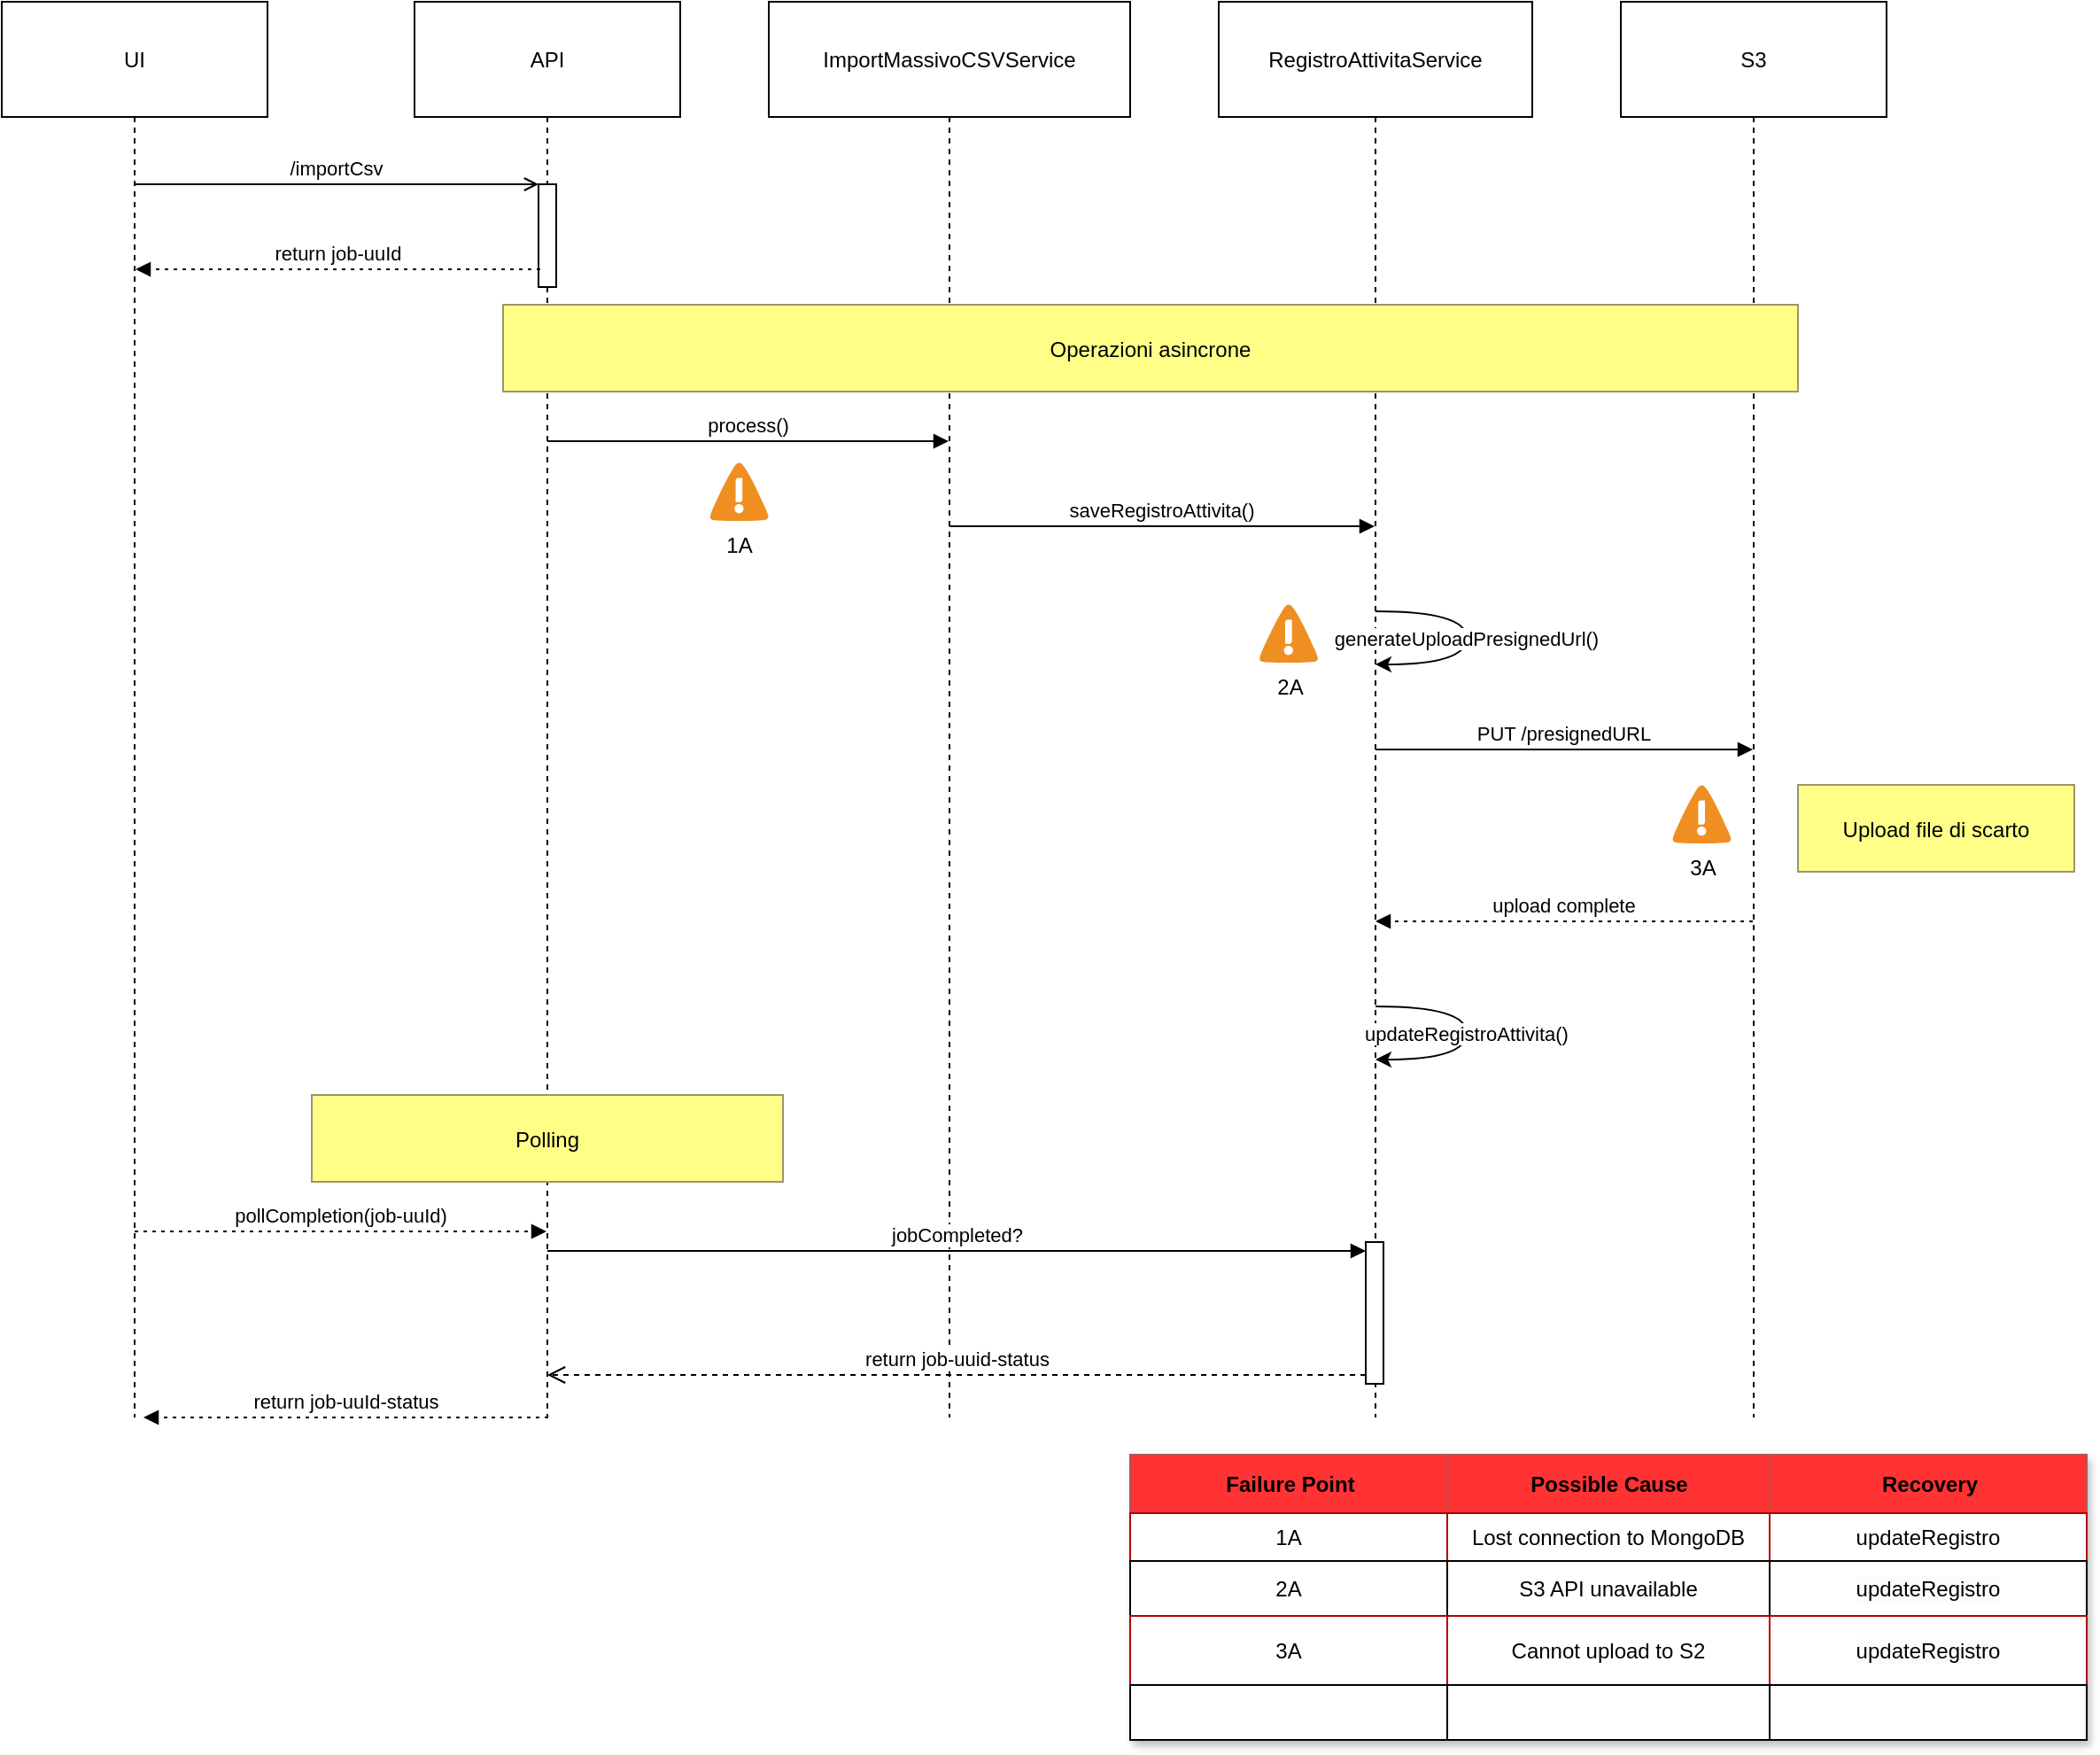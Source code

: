 <mxfile version="24.6.4" type="github">
  <diagram name="Pagina-1" id="vrp-BLg1DrBL_UtZDKUx">
    <mxGraphModel dx="1239" dy="1020" grid="1" gridSize="10" guides="1" tooltips="1" connect="1" arrows="1" fold="1" page="1" pageScale="1" pageWidth="827" pageHeight="1169" math="0" shadow="0">
      <root>
        <mxCell id="0" />
        <mxCell id="1" parent="0" />
        <mxCell id="dR0qdkHtI79iL_kFT5iZ-1" value="UI" style="shape=umlLifeline;perimeter=lifelinePerimeter;whiteSpace=wrap;container=1;dropTarget=0;collapsible=0;recursiveResize=0;outlineConnect=0;portConstraint=eastwest;newEdgeStyle={&quot;edgeStyle&quot;:&quot;elbowEdgeStyle&quot;,&quot;elbow&quot;:&quot;vertical&quot;,&quot;curved&quot;:0,&quot;rounded&quot;:0};size=65;" parent="1" vertex="1">
          <mxGeometry x="20" y="20" width="150" height="799" as="geometry" />
        </mxCell>
        <mxCell id="dR0qdkHtI79iL_kFT5iZ-2" value="API" style="shape=umlLifeline;perimeter=lifelinePerimeter;whiteSpace=wrap;container=1;dropTarget=0;collapsible=0;recursiveResize=0;outlineConnect=0;portConstraint=eastwest;newEdgeStyle={&quot;edgeStyle&quot;:&quot;elbowEdgeStyle&quot;,&quot;elbow&quot;:&quot;vertical&quot;,&quot;curved&quot;:0,&quot;rounded&quot;:0};size=65;" parent="1" vertex="1">
          <mxGeometry x="253" y="20" width="150" height="799" as="geometry" />
        </mxCell>
        <mxCell id="dR0qdkHtI79iL_kFT5iZ-3" value="" style="points=[];perimeter=orthogonalPerimeter;outlineConnect=0;targetShapes=umlLifeline;portConstraint=eastwest;newEdgeStyle={&quot;edgeStyle&quot;:&quot;elbowEdgeStyle&quot;,&quot;elbow&quot;:&quot;vertical&quot;,&quot;curved&quot;:0,&quot;rounded&quot;:0}" parent="dR0qdkHtI79iL_kFT5iZ-2" vertex="1">
          <mxGeometry x="70" y="103" width="10" height="58" as="geometry" />
        </mxCell>
        <mxCell id="dR0qdkHtI79iL_kFT5iZ-4" value="ImportMassivoCSVService" style="shape=umlLifeline;perimeter=lifelinePerimeter;whiteSpace=wrap;container=1;dropTarget=0;collapsible=0;recursiveResize=0;outlineConnect=0;portConstraint=eastwest;newEdgeStyle={&quot;edgeStyle&quot;:&quot;elbowEdgeStyle&quot;,&quot;elbow&quot;:&quot;vertical&quot;,&quot;curved&quot;:0,&quot;rounded&quot;:0};size=65;" parent="1" vertex="1">
          <mxGeometry x="453" y="20" width="204" height="799" as="geometry" />
        </mxCell>
        <mxCell id="dR0qdkHtI79iL_kFT5iZ-5" value="RegistroAttivitaService" style="shape=umlLifeline;perimeter=lifelinePerimeter;whiteSpace=wrap;container=1;dropTarget=0;collapsible=0;recursiveResize=0;outlineConnect=0;portConstraint=eastwest;newEdgeStyle={&quot;edgeStyle&quot;:&quot;elbowEdgeStyle&quot;,&quot;elbow&quot;:&quot;vertical&quot;,&quot;curved&quot;:0,&quot;rounded&quot;:0};size=65;" parent="1" vertex="1">
          <mxGeometry x="707" y="20" width="177" height="799" as="geometry" />
        </mxCell>
        <mxCell id="EUWLWeH7n5S6iyGGt0hY-1" value="" style="html=1;points=[[0,0,0,0,5],[0,1,0,0,-5],[1,0,0,0,5],[1,1,0,0,-5]];perimeter=orthogonalPerimeter;outlineConnect=0;targetShapes=umlLifeline;portConstraint=eastwest;newEdgeStyle={&quot;curved&quot;:0,&quot;rounded&quot;:0};" parent="dR0qdkHtI79iL_kFT5iZ-5" vertex="1">
          <mxGeometry x="83" y="700" width="10" height="80" as="geometry" />
        </mxCell>
        <mxCell id="dR0qdkHtI79iL_kFT5iZ-6" value="S3" style="shape=umlLifeline;perimeter=lifelinePerimeter;whiteSpace=wrap;container=1;dropTarget=0;collapsible=0;recursiveResize=0;outlineConnect=0;portConstraint=eastwest;newEdgeStyle={&quot;edgeStyle&quot;:&quot;elbowEdgeStyle&quot;,&quot;elbow&quot;:&quot;vertical&quot;,&quot;curved&quot;:0,&quot;rounded&quot;:0};size=65;" parent="1" vertex="1">
          <mxGeometry x="934" y="20" width="150" height="799" as="geometry" />
        </mxCell>
        <mxCell id="dR0qdkHtI79iL_kFT5iZ-7" value="/importCsv" style="verticalAlign=bottom;endArrow=open;edgeStyle=elbowEdgeStyle;elbow=vertical;curved=0;rounded=0;endFill=0;" parent="1" source="dR0qdkHtI79iL_kFT5iZ-1" target="dR0qdkHtI79iL_kFT5iZ-3" edge="1">
          <mxGeometry relative="1" as="geometry">
            <Array as="points">
              <mxPoint x="218" y="123" />
            </Array>
          </mxGeometry>
        </mxCell>
        <mxCell id="dR0qdkHtI79iL_kFT5iZ-8" value="return job-uuId" style="verticalAlign=bottom;endArrow=block;edgeStyle=elbowEdgeStyle;elbow=horizontal;curved=0;rounded=0;dashed=1;dashPattern=2 3;" parent="1" edge="1">
          <mxGeometry x="-0.002" relative="1" as="geometry">
            <Array as="points">
              <mxPoint x="222" y="171" />
            </Array>
            <mxPoint x="324" y="171" as="sourcePoint" />
            <mxPoint x="95.5" y="171" as="targetPoint" />
            <mxPoint as="offset" />
          </mxGeometry>
        </mxCell>
        <mxCell id="dR0qdkHtI79iL_kFT5iZ-9" value="process()" style="verticalAlign=bottom;endArrow=block;edgeStyle=elbowEdgeStyle;elbow=vertical;curved=0;rounded=0;" parent="1" source="dR0qdkHtI79iL_kFT5iZ-2" target="dR0qdkHtI79iL_kFT5iZ-4" edge="1">
          <mxGeometry relative="1" as="geometry">
            <Array as="points">
              <mxPoint x="450" y="268" />
            </Array>
          </mxGeometry>
        </mxCell>
        <mxCell id="dR0qdkHtI79iL_kFT5iZ-10" value="saveRegistroAttivita()" style="verticalAlign=bottom;endArrow=block;edgeStyle=elbowEdgeStyle;elbow=vertical;curved=0;rounded=0;" parent="1" source="dR0qdkHtI79iL_kFT5iZ-4" target="dR0qdkHtI79iL_kFT5iZ-5" edge="1">
          <mxGeometry relative="1" as="geometry">
            <Array as="points">
              <mxPoint x="684" y="316" />
            </Array>
          </mxGeometry>
        </mxCell>
        <mxCell id="dR0qdkHtI79iL_kFT5iZ-11" value="generateUploadPresignedUrl()" style="curved=1;rounded=0;" parent="1" source="dR0qdkHtI79iL_kFT5iZ-5" target="dR0qdkHtI79iL_kFT5iZ-5" edge="1">
          <mxGeometry relative="1" as="geometry">
            <Array as="points">
              <mxPoint x="847" y="364" />
              <mxPoint x="847" y="394" />
            </Array>
          </mxGeometry>
        </mxCell>
        <mxCell id="dR0qdkHtI79iL_kFT5iZ-12" value="PUT /presignedURL" style="verticalAlign=bottom;endArrow=block;edgeStyle=elbowEdgeStyle;elbow=vertical;curved=0;rounded=0;" parent="1" source="dR0qdkHtI79iL_kFT5iZ-5" target="dR0qdkHtI79iL_kFT5iZ-6" edge="1">
          <mxGeometry relative="1" as="geometry">
            <Array as="points">
              <mxPoint x="911" y="442" />
            </Array>
          </mxGeometry>
        </mxCell>
        <mxCell id="dR0qdkHtI79iL_kFT5iZ-13" value="upload complete" style="verticalAlign=bottom;endArrow=block;edgeStyle=elbowEdgeStyle;elbow=vertical;curved=0;rounded=0;dashed=1;dashPattern=2 3;" parent="1" source="dR0qdkHtI79iL_kFT5iZ-6" target="dR0qdkHtI79iL_kFT5iZ-5" edge="1">
          <mxGeometry relative="1" as="geometry">
            <Array as="points">
              <mxPoint x="914" y="539" />
            </Array>
          </mxGeometry>
        </mxCell>
        <mxCell id="dR0qdkHtI79iL_kFT5iZ-14" value="updateRegistroAttivita()" style="curved=1;rounded=0;" parent="1" source="dR0qdkHtI79iL_kFT5iZ-5" target="dR0qdkHtI79iL_kFT5iZ-5" edge="1">
          <mxGeometry relative="1" as="geometry">
            <Array as="points">
              <mxPoint x="847" y="587" />
              <mxPoint x="847" y="617" />
            </Array>
          </mxGeometry>
        </mxCell>
        <mxCell id="dR0qdkHtI79iL_kFT5iZ-15" value="pollCompletion(job-uuId)" style="verticalAlign=bottom;endArrow=block;edgeStyle=elbowEdgeStyle;elbow=vertical;curved=0;rounded=0;dashed=1;dashPattern=2 3;" parent="1" source="dR0qdkHtI79iL_kFT5iZ-1" target="dR0qdkHtI79iL_kFT5iZ-2" edge="1">
          <mxGeometry x="0.004" relative="1" as="geometry">
            <Array as="points">
              <mxPoint x="223" y="714" />
            </Array>
            <mxPoint as="offset" />
          </mxGeometry>
        </mxCell>
        <mxCell id="dR0qdkHtI79iL_kFT5iZ-16" value="Operazioni asincrone" style="fillColor=#ffff88;strokeColor=#9E916F;" parent="1" vertex="1">
          <mxGeometry x="303" y="191" width="731" height="49" as="geometry" />
        </mxCell>
        <mxCell id="dR0qdkHtI79iL_kFT5iZ-17" value="Upload file di scarto" style="fillColor=#ffff88;strokeColor=#9E916F;" parent="1" vertex="1">
          <mxGeometry x="1034" y="462" width="156" height="49" as="geometry" />
        </mxCell>
        <mxCell id="dR0qdkHtI79iL_kFT5iZ-18" value="Polling" style="fillColor=#ffff88;strokeColor=#9E916F;" parent="1" vertex="1">
          <mxGeometry x="195" y="637" width="266" height="49" as="geometry" />
        </mxCell>
        <mxCell id="EUWLWeH7n5S6iyGGt0hY-2" value="jobCompleted?" style="html=1;verticalAlign=bottom;endArrow=block;curved=0;rounded=0;entryX=0;entryY=0;entryDx=0;entryDy=5;" parent="1" source="dR0qdkHtI79iL_kFT5iZ-2" target="EUWLWeH7n5S6iyGGt0hY-1" edge="1">
          <mxGeometry relative="1" as="geometry">
            <mxPoint x="720" y="725" as="sourcePoint" />
          </mxGeometry>
        </mxCell>
        <mxCell id="EUWLWeH7n5S6iyGGt0hY-3" value="return job-uuid-status" style="html=1;verticalAlign=bottom;endArrow=open;dashed=1;endSize=8;curved=0;rounded=0;exitX=0;exitY=1;exitDx=0;exitDy=-5;" parent="1" source="EUWLWeH7n5S6iyGGt0hY-1" target="dR0qdkHtI79iL_kFT5iZ-2" edge="1">
          <mxGeometry relative="1" as="geometry">
            <mxPoint x="720" y="795" as="targetPoint" />
          </mxGeometry>
        </mxCell>
        <mxCell id="EUWLWeH7n5S6iyGGt0hY-4" value="return job-uuId-status" style="verticalAlign=bottom;endArrow=block;edgeStyle=elbowEdgeStyle;elbow=horizontal;curved=0;rounded=0;dashed=1;dashPattern=2 3;" parent="1" edge="1">
          <mxGeometry x="-0.002" relative="1" as="geometry">
            <Array as="points">
              <mxPoint x="226.5" y="819" />
            </Array>
            <mxPoint x="328.5" y="819" as="sourcePoint" />
            <mxPoint x="100" y="819" as="targetPoint" />
            <mxPoint as="offset" />
          </mxGeometry>
        </mxCell>
        <mxCell id="kY_oeSwjd6vttv-rQkRx-2" value="1A" style="shadow=0;dashed=0;html=1;strokeColor=none;fillColor=#4495D1;labelPosition=center;verticalLabelPosition=bottom;verticalAlign=top;align=center;outlineConnect=0;shape=mxgraph.veeam.2d.alert;" vertex="1" parent="1">
          <mxGeometry x="419.8" y="280" width="33.2" height="33.2" as="geometry" />
        </mxCell>
        <mxCell id="kY_oeSwjd6vttv-rQkRx-3" value="2A" style="shadow=0;dashed=0;html=1;strokeColor=none;fillColor=#4495D1;labelPosition=center;verticalLabelPosition=bottom;verticalAlign=top;align=center;outlineConnect=0;shape=mxgraph.veeam.2d.alert;" vertex="1" parent="1">
          <mxGeometry x="730" y="360" width="33.2" height="33.2" as="geometry" />
        </mxCell>
        <mxCell id="kY_oeSwjd6vttv-rQkRx-4" value="3A" style="shadow=0;dashed=0;html=1;strokeColor=none;fillColor=#4495D1;labelPosition=center;verticalLabelPosition=bottom;verticalAlign=top;align=center;outlineConnect=0;shape=mxgraph.veeam.2d.alert;" vertex="1" parent="1">
          <mxGeometry x="963.2" y="462" width="33.2" height="33.2" as="geometry" />
        </mxCell>
        <mxCell id="kY_oeSwjd6vttv-rQkRx-18" value="Assets" style="childLayout=tableLayout;recursiveResize=0;strokeColor=#B20000;fillColor=#e51400;shadow=1;fontColor=#ffffff;" vertex="1" parent="1">
          <mxGeometry x="657" y="840" width="539.8" height="161" as="geometry" />
        </mxCell>
        <mxCell id="kY_oeSwjd6vttv-rQkRx-19" style="shape=tableRow;horizontal=0;startSize=0;swimlaneHead=0;swimlaneBody=0;top=0;left=0;bottom=0;right=0;dropTarget=0;collapsible=0;recursiveResize=0;expand=0;fontStyle=0;strokeColor=inherit;fillColor=#ffffff;" vertex="1" parent="kY_oeSwjd6vttv-rQkRx-18">
          <mxGeometry width="539.8" height="33" as="geometry" />
        </mxCell>
        <mxCell id="kY_oeSwjd6vttv-rQkRx-20" value="Failure Point" style="connectable=0;recursiveResize=0;strokeColor=#b85450;fillColor=#FF3333;align=center;fontStyle=1;html=1;" vertex="1" parent="kY_oeSwjd6vttv-rQkRx-19">
          <mxGeometry width="179" height="33" as="geometry">
            <mxRectangle width="179" height="33" as="alternateBounds" />
          </mxGeometry>
        </mxCell>
        <mxCell id="kY_oeSwjd6vttv-rQkRx-21" value="Possible Cause" style="connectable=0;recursiveResize=0;strokeColor=#b85450;fillColor=#FF3333;align=center;fontStyle=1;html=1;" vertex="1" parent="kY_oeSwjd6vttv-rQkRx-19">
          <mxGeometry x="179" width="182" height="33" as="geometry">
            <mxRectangle width="182" height="33" as="alternateBounds" />
          </mxGeometry>
        </mxCell>
        <mxCell id="kY_oeSwjd6vttv-rQkRx-22" value="Recovery" style="connectable=0;recursiveResize=0;strokeColor=#b85450;fillColor=#FF3333;align=center;fontStyle=1;html=1;" vertex="1" parent="kY_oeSwjd6vttv-rQkRx-19">
          <mxGeometry x="361" width="179" height="33" as="geometry">
            <mxRectangle width="179" height="33" as="alternateBounds" />
          </mxGeometry>
        </mxCell>
        <mxCell id="kY_oeSwjd6vttv-rQkRx-23" value="" style="shape=tableRow;horizontal=0;startSize=0;swimlaneHead=0;swimlaneBody=0;top=0;left=0;bottom=0;right=0;dropTarget=0;collapsible=0;recursiveResize=0;expand=0;fontStyle=0;strokeColor=inherit;fillColor=#ffffff;" vertex="1" parent="kY_oeSwjd6vttv-rQkRx-18">
          <mxGeometry y="33" width="539.8" height="27" as="geometry" />
        </mxCell>
        <mxCell id="kY_oeSwjd6vttv-rQkRx-24" value="1A" style="connectable=0;recursiveResize=0;strokeColor=inherit;fillColor=inherit;align=center;whiteSpace=wrap;html=1;" vertex="1" parent="kY_oeSwjd6vttv-rQkRx-23">
          <mxGeometry width="179" height="27" as="geometry">
            <mxRectangle width="179" height="27" as="alternateBounds" />
          </mxGeometry>
        </mxCell>
        <mxCell id="kY_oeSwjd6vttv-rQkRx-25" value="Lost connection to MongoDB" style="connectable=0;recursiveResize=0;strokeColor=inherit;fillColor=inherit;align=center;whiteSpace=wrap;html=1;" vertex="1" parent="kY_oeSwjd6vttv-rQkRx-23">
          <mxGeometry x="179" width="182" height="27" as="geometry">
            <mxRectangle width="182" height="27" as="alternateBounds" />
          </mxGeometry>
        </mxCell>
        <mxCell id="kY_oeSwjd6vttv-rQkRx-26" value="updateRegistro" style="connectable=0;recursiveResize=0;strokeColor=inherit;fillColor=inherit;align=center;whiteSpace=wrap;html=1;" vertex="1" parent="kY_oeSwjd6vttv-rQkRx-23">
          <mxGeometry x="361" width="179" height="27" as="geometry">
            <mxRectangle width="179" height="27" as="alternateBounds" />
          </mxGeometry>
        </mxCell>
        <mxCell id="kY_oeSwjd6vttv-rQkRx-27" value="" style="shape=tableRow;horizontal=0;startSize=0;swimlaneHead=0;swimlaneBody=0;top=0;left=0;bottom=0;right=0;dropTarget=0;collapsible=0;recursiveResize=0;expand=0;fontStyle=1;strokeColor=inherit;fillColor=#EAF2D3;" vertex="1" parent="kY_oeSwjd6vttv-rQkRx-18">
          <mxGeometry y="60" width="539.8" height="31" as="geometry" />
        </mxCell>
        <mxCell id="kY_oeSwjd6vttv-rQkRx-28" value="2A" style="connectable=0;recursiveResize=0;whiteSpace=wrap;html=1;" vertex="1" parent="kY_oeSwjd6vttv-rQkRx-27">
          <mxGeometry width="179" height="31" as="geometry">
            <mxRectangle width="179" height="31" as="alternateBounds" />
          </mxGeometry>
        </mxCell>
        <mxCell id="kY_oeSwjd6vttv-rQkRx-29" value="S3 API unavailable" style="connectable=0;recursiveResize=0;whiteSpace=wrap;html=1;" vertex="1" parent="kY_oeSwjd6vttv-rQkRx-27">
          <mxGeometry x="179" width="182" height="31" as="geometry">
            <mxRectangle width="182" height="31" as="alternateBounds" />
          </mxGeometry>
        </mxCell>
        <mxCell id="kY_oeSwjd6vttv-rQkRx-30" value="&lt;meta charset=&quot;utf-8&quot;&gt;&lt;span style=&quot;color: rgb(0, 0, 0); font-family: Helvetica; font-size: 12px; font-style: normal; font-variant-ligatures: normal; font-variant-caps: normal; font-weight: 400; letter-spacing: normal; orphans: 2; text-align: center; text-indent: 0px; text-transform: none; widows: 2; word-spacing: 0px; -webkit-text-stroke-width: 0px; white-space: normal; background-color: rgb(251, 251, 251); text-decoration-thickness: initial; text-decoration-style: initial; text-decoration-color: initial; display: inline !important; float: none;&quot;&gt;updateRegistro&lt;/span&gt;" style="connectable=0;recursiveResize=0;whiteSpace=wrap;html=1;" vertex="1" parent="kY_oeSwjd6vttv-rQkRx-27">
          <mxGeometry x="361" width="179" height="31" as="geometry">
            <mxRectangle width="179" height="31" as="alternateBounds" />
          </mxGeometry>
        </mxCell>
        <mxCell id="kY_oeSwjd6vttv-rQkRx-31" value="" style="shape=tableRow;horizontal=0;startSize=0;swimlaneHead=0;swimlaneBody=0;top=0;left=0;bottom=0;right=0;dropTarget=0;collapsible=0;recursiveResize=0;expand=0;fontStyle=0;strokeColor=inherit;fillColor=#ffffff;" vertex="1" parent="kY_oeSwjd6vttv-rQkRx-18">
          <mxGeometry y="91" width="539.8" height="39" as="geometry" />
        </mxCell>
        <mxCell id="kY_oeSwjd6vttv-rQkRx-32" value="3A" style="connectable=0;recursiveResize=0;strokeColor=inherit;fillColor=inherit;fontStyle=0;align=center;whiteSpace=wrap;html=1;" vertex="1" parent="kY_oeSwjd6vttv-rQkRx-31">
          <mxGeometry width="179" height="39" as="geometry">
            <mxRectangle width="179" height="39" as="alternateBounds" />
          </mxGeometry>
        </mxCell>
        <mxCell id="kY_oeSwjd6vttv-rQkRx-33" value="Cannot upload to S2" style="connectable=0;recursiveResize=0;strokeColor=inherit;fillColor=inherit;fontStyle=0;align=center;whiteSpace=wrap;html=1;" vertex="1" parent="kY_oeSwjd6vttv-rQkRx-31">
          <mxGeometry x="179" width="182" height="39" as="geometry">
            <mxRectangle width="182" height="39" as="alternateBounds" />
          </mxGeometry>
        </mxCell>
        <mxCell id="kY_oeSwjd6vttv-rQkRx-34" value="&lt;meta charset=&quot;utf-8&quot;&gt;&lt;span style=&quot;color: rgb(0, 0, 0); font-family: Helvetica; font-size: 12px; font-style: normal; font-variant-ligatures: normal; font-variant-caps: normal; font-weight: 400; letter-spacing: normal; orphans: 2; text-align: center; text-indent: 0px; text-transform: none; widows: 2; word-spacing: 0px; -webkit-text-stroke-width: 0px; white-space: normal; background-color: rgb(251, 251, 251); text-decoration-thickness: initial; text-decoration-style: initial; text-decoration-color: initial; display: inline !important; float: none;&quot;&gt;updateRegistro&lt;/span&gt;" style="connectable=0;recursiveResize=0;strokeColor=inherit;fillColor=inherit;fontStyle=0;align=center;whiteSpace=wrap;html=1;" vertex="1" parent="kY_oeSwjd6vttv-rQkRx-31">
          <mxGeometry x="361" width="179" height="39" as="geometry">
            <mxRectangle width="179" height="39" as="alternateBounds" />
          </mxGeometry>
        </mxCell>
        <mxCell id="kY_oeSwjd6vttv-rQkRx-35" value="" style="shape=tableRow;horizontal=0;startSize=0;swimlaneHead=0;swimlaneBody=0;top=0;left=0;bottom=0;right=0;dropTarget=0;collapsible=0;recursiveResize=0;expand=0;fontStyle=1;strokeColor=inherit;fillColor=#EAF2D3;" vertex="1" parent="kY_oeSwjd6vttv-rQkRx-18">
          <mxGeometry y="130" width="539.8" height="31" as="geometry" />
        </mxCell>
        <mxCell id="kY_oeSwjd6vttv-rQkRx-36" value="" style="connectable=0;recursiveResize=0;whiteSpace=wrap;html=1;" vertex="1" parent="kY_oeSwjd6vttv-rQkRx-35">
          <mxGeometry width="179" height="31" as="geometry">
            <mxRectangle width="179" height="31" as="alternateBounds" />
          </mxGeometry>
        </mxCell>
        <mxCell id="kY_oeSwjd6vttv-rQkRx-37" value="" style="connectable=0;recursiveResize=0;whiteSpace=wrap;html=1;" vertex="1" parent="kY_oeSwjd6vttv-rQkRx-35">
          <mxGeometry x="179" width="182" height="31" as="geometry">
            <mxRectangle width="182" height="31" as="alternateBounds" />
          </mxGeometry>
        </mxCell>
        <mxCell id="kY_oeSwjd6vttv-rQkRx-38" value="" style="connectable=0;recursiveResize=0;whiteSpace=wrap;html=1;" vertex="1" parent="kY_oeSwjd6vttv-rQkRx-35">
          <mxGeometry x="361" width="179" height="31" as="geometry">
            <mxRectangle width="179" height="31" as="alternateBounds" />
          </mxGeometry>
        </mxCell>
      </root>
    </mxGraphModel>
  </diagram>
</mxfile>
